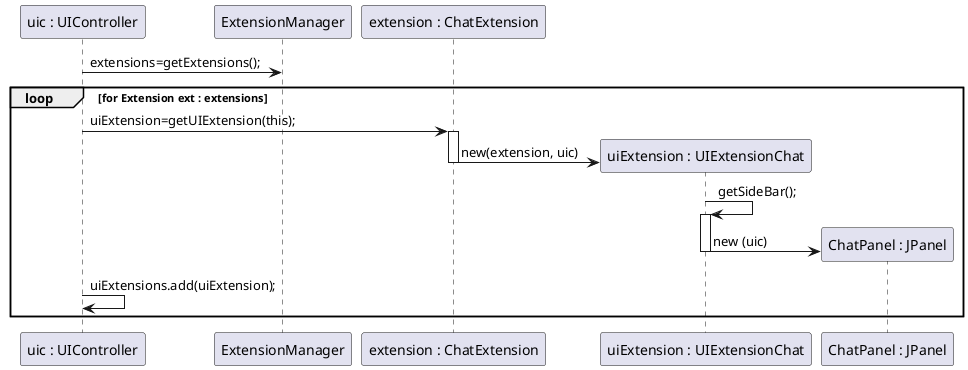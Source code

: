 @startuml ipc_05_1_design.png
  participant "uic : UIController" as UIC
  participant ExtensionManager as ExtM
  participant "extension : ChatExtension" as EExample
  participant "uiExtension : UIExtensionChat" as UIExt
  participant "ChatPanel : JPanel" as cp
  UIC -> ExtM : extensions=getExtensions();
  loop for Extension ext : extensions
  	UIC -> EExample : uiExtension=getUIExtension(this);
  	activate EExample
  	create UIExt
  	EExample -> UIExt : new(extension, uic)
  	deactivate EExample
  	UIExt -> UIExt : getSideBar();
  	activate UIExt
  	create cp
  	UIExt -> cp :  new (uic)  	
  	deactivate UIExt
  	UIC -> UIC : uiExtensions.add(uiExtension);
  end
@enduml